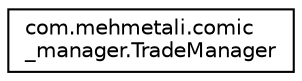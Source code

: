 digraph "Graphical Class Hierarchy"
{
 // LATEX_PDF_SIZE
  edge [fontname="Helvetica",fontsize="10",labelfontname="Helvetica",labelfontsize="10"];
  node [fontname="Helvetica",fontsize="10",shape=record];
  rankdir="LR";
  Node0 [label="com.mehmetali.comic\l_manager.TradeManager",height=0.2,width=0.4,color="black", fillcolor="white", style="filled",URL="$classcom_1_1mehmetali_1_1comic__manager_1_1TradeManager.html",tooltip=" "];
}
